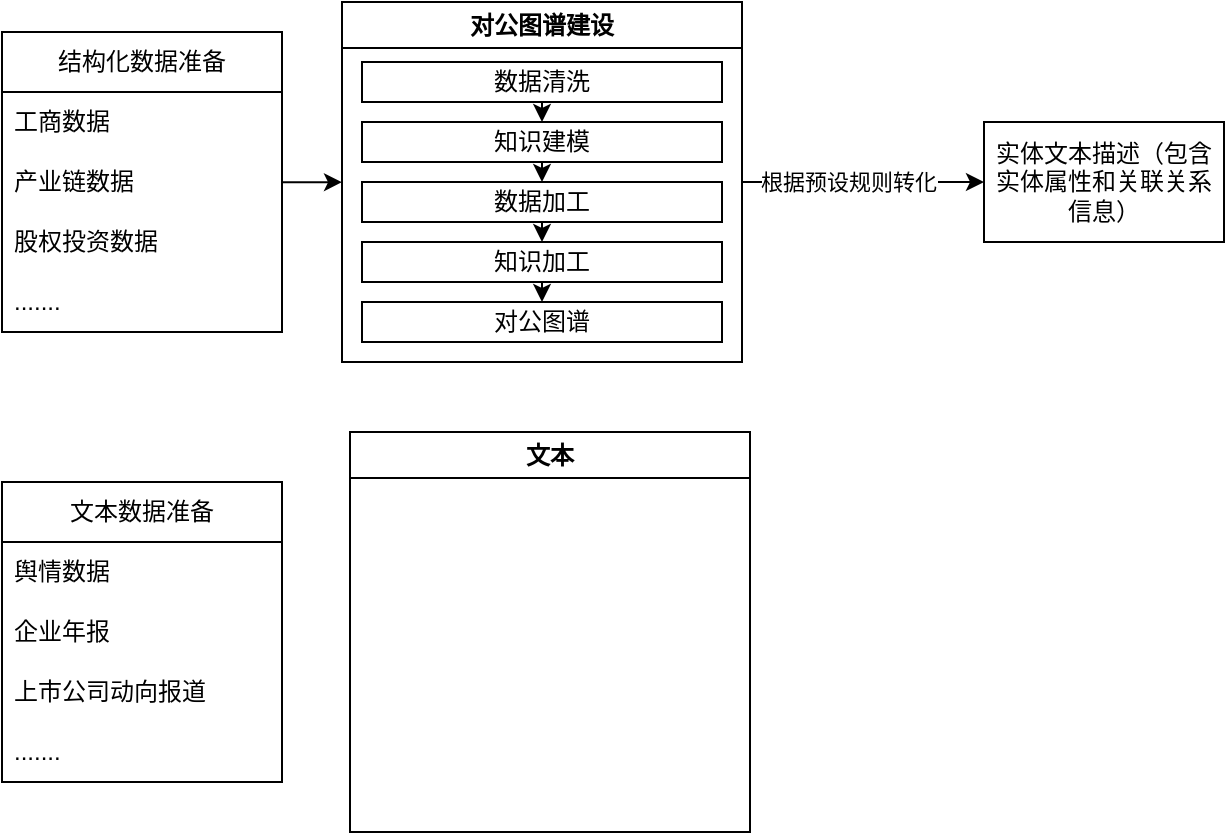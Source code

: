 <mxfile version="24.7.7">
  <diagram name="第 1 页" id="hnCYUmv4tX3ALU6EYCjJ">
    <mxGraphModel dx="995" dy="624" grid="1" gridSize="10" guides="1" tooltips="1" connect="1" arrows="1" fold="1" page="1" pageScale="1" pageWidth="827" pageHeight="1169" math="0" shadow="0">
      <root>
        <mxCell id="0" />
        <mxCell id="1" parent="0" />
        <mxCell id="rPZUZeOgQ-zUvtnAkyWY-7" style="edgeStyle=orthogonalEdgeStyle;rounded=0;orthogonalLoop=1;jettySize=auto;html=1;exitX=1;exitY=0.5;exitDx=0;exitDy=0;" edge="1" parent="1">
          <mxGeometry relative="1" as="geometry">
            <mxPoint x="210" y="209.997" as="targetPoint" />
            <mxPoint x="180.0" y="210.14" as="sourcePoint" />
          </mxGeometry>
        </mxCell>
        <mxCell id="rPZUZeOgQ-zUvtnAkyWY-27" style="edgeStyle=orthogonalEdgeStyle;rounded=0;orthogonalLoop=1;jettySize=auto;html=1;exitX=1;exitY=0.5;exitDx=0;exitDy=0;entryX=0;entryY=0.5;entryDx=0;entryDy=0;" edge="1" parent="1" source="rPZUZeOgQ-zUvtnAkyWY-5" target="rPZUZeOgQ-zUvtnAkyWY-25">
          <mxGeometry relative="1" as="geometry" />
        </mxCell>
        <mxCell id="rPZUZeOgQ-zUvtnAkyWY-28" value="根据预设规则转化" style="edgeLabel;html=1;align=center;verticalAlign=middle;resizable=0;points=[];" vertex="1" connectable="0" parent="rPZUZeOgQ-zUvtnAkyWY-27">
          <mxGeometry x="-0.132" relative="1" as="geometry">
            <mxPoint as="offset" />
          </mxGeometry>
        </mxCell>
        <mxCell id="rPZUZeOgQ-zUvtnAkyWY-5" value="对公图谱建设" style="swimlane;whiteSpace=wrap;html=1;" vertex="1" parent="1">
          <mxGeometry x="210" y="120" width="200" height="180" as="geometry" />
        </mxCell>
        <mxCell id="rPZUZeOgQ-zUvtnAkyWY-21" style="edgeStyle=orthogonalEdgeStyle;rounded=0;orthogonalLoop=1;jettySize=auto;html=1;exitX=0.5;exitY=1;exitDx=0;exitDy=0;entryX=0.5;entryY=0;entryDx=0;entryDy=0;" edge="1" parent="rPZUZeOgQ-zUvtnAkyWY-5" source="rPZUZeOgQ-zUvtnAkyWY-6" target="rPZUZeOgQ-zUvtnAkyWY-8">
          <mxGeometry relative="1" as="geometry" />
        </mxCell>
        <mxCell id="rPZUZeOgQ-zUvtnAkyWY-6" value="数据清洗" style="rounded=0;whiteSpace=wrap;html=1;" vertex="1" parent="rPZUZeOgQ-zUvtnAkyWY-5">
          <mxGeometry x="10" y="30" width="180" height="20" as="geometry" />
        </mxCell>
        <mxCell id="rPZUZeOgQ-zUvtnAkyWY-22" style="edgeStyle=orthogonalEdgeStyle;rounded=0;orthogonalLoop=1;jettySize=auto;html=1;exitX=0.5;exitY=1;exitDx=0;exitDy=0;entryX=0.5;entryY=0;entryDx=0;entryDy=0;" edge="1" parent="rPZUZeOgQ-zUvtnAkyWY-5" source="rPZUZeOgQ-zUvtnAkyWY-8" target="rPZUZeOgQ-zUvtnAkyWY-11">
          <mxGeometry relative="1" as="geometry" />
        </mxCell>
        <mxCell id="rPZUZeOgQ-zUvtnAkyWY-8" value="知识建模" style="rounded=0;whiteSpace=wrap;html=1;" vertex="1" parent="rPZUZeOgQ-zUvtnAkyWY-5">
          <mxGeometry x="10" y="60" width="180" height="20" as="geometry" />
        </mxCell>
        <mxCell id="rPZUZeOgQ-zUvtnAkyWY-23" style="edgeStyle=orthogonalEdgeStyle;rounded=0;orthogonalLoop=1;jettySize=auto;html=1;exitX=0.5;exitY=1;exitDx=0;exitDy=0;entryX=0.5;entryY=0;entryDx=0;entryDy=0;" edge="1" parent="rPZUZeOgQ-zUvtnAkyWY-5" source="rPZUZeOgQ-zUvtnAkyWY-11" target="rPZUZeOgQ-zUvtnAkyWY-12">
          <mxGeometry relative="1" as="geometry" />
        </mxCell>
        <mxCell id="rPZUZeOgQ-zUvtnAkyWY-11" value="数据加工" style="rounded=0;whiteSpace=wrap;html=1;" vertex="1" parent="rPZUZeOgQ-zUvtnAkyWY-5">
          <mxGeometry x="10" y="90" width="180" height="20" as="geometry" />
        </mxCell>
        <mxCell id="rPZUZeOgQ-zUvtnAkyWY-24" style="edgeStyle=orthogonalEdgeStyle;rounded=0;orthogonalLoop=1;jettySize=auto;html=1;exitX=0.5;exitY=1;exitDx=0;exitDy=0;entryX=0.5;entryY=0;entryDx=0;entryDy=0;" edge="1" parent="rPZUZeOgQ-zUvtnAkyWY-5" source="rPZUZeOgQ-zUvtnAkyWY-12" target="rPZUZeOgQ-zUvtnAkyWY-13">
          <mxGeometry relative="1" as="geometry" />
        </mxCell>
        <mxCell id="rPZUZeOgQ-zUvtnAkyWY-12" value="知识加工" style="rounded=0;whiteSpace=wrap;html=1;" vertex="1" parent="rPZUZeOgQ-zUvtnAkyWY-5">
          <mxGeometry x="10" y="120" width="180" height="20" as="geometry" />
        </mxCell>
        <mxCell id="rPZUZeOgQ-zUvtnAkyWY-13" value="对公图谱" style="rounded=0;whiteSpace=wrap;html=1;" vertex="1" parent="rPZUZeOgQ-zUvtnAkyWY-5">
          <mxGeometry x="10" y="150" width="180" height="20" as="geometry" />
        </mxCell>
        <mxCell id="rPZUZeOgQ-zUvtnAkyWY-16" value="结构化数据准备" style="swimlane;fontStyle=0;childLayout=stackLayout;horizontal=1;startSize=30;horizontalStack=0;resizeParent=1;resizeParentMax=0;resizeLast=0;collapsible=1;marginBottom=0;whiteSpace=wrap;html=1;rounded=0;glass=0;" vertex="1" parent="1">
          <mxGeometry x="40" y="135" width="140" height="150" as="geometry" />
        </mxCell>
        <mxCell id="rPZUZeOgQ-zUvtnAkyWY-17" value="工商数据" style="text;strokeColor=none;fillColor=none;align=left;verticalAlign=middle;spacingLeft=4;spacingRight=4;overflow=hidden;points=[[0,0.5],[1,0.5]];portConstraint=eastwest;rotatable=0;whiteSpace=wrap;html=1;" vertex="1" parent="rPZUZeOgQ-zUvtnAkyWY-16">
          <mxGeometry y="30" width="140" height="30" as="geometry" />
        </mxCell>
        <mxCell id="rPZUZeOgQ-zUvtnAkyWY-18" value="产业链数据" style="text;strokeColor=none;fillColor=none;align=left;verticalAlign=middle;spacingLeft=4;spacingRight=4;overflow=hidden;points=[[0,0.5],[1,0.5]];portConstraint=eastwest;rotatable=0;whiteSpace=wrap;html=1;" vertex="1" parent="rPZUZeOgQ-zUvtnAkyWY-16">
          <mxGeometry y="60" width="140" height="30" as="geometry" />
        </mxCell>
        <mxCell id="rPZUZeOgQ-zUvtnAkyWY-19" value="股权投资数据" style="text;strokeColor=none;fillColor=none;align=left;verticalAlign=middle;spacingLeft=4;spacingRight=4;overflow=hidden;points=[[0,0.5],[1,0.5]];portConstraint=eastwest;rotatable=0;whiteSpace=wrap;html=1;" vertex="1" parent="rPZUZeOgQ-zUvtnAkyWY-16">
          <mxGeometry y="90" width="140" height="30" as="geometry" />
        </mxCell>
        <mxCell id="rPZUZeOgQ-zUvtnAkyWY-20" value="......." style="text;strokeColor=none;fillColor=none;align=left;verticalAlign=middle;spacingLeft=4;spacingRight=4;overflow=hidden;points=[[0,0.5],[1,0.5]];portConstraint=eastwest;rotatable=0;whiteSpace=wrap;html=1;" vertex="1" parent="rPZUZeOgQ-zUvtnAkyWY-16">
          <mxGeometry y="120" width="140" height="30" as="geometry" />
        </mxCell>
        <mxCell id="rPZUZeOgQ-zUvtnAkyWY-25" value="实体文本描述（包含实体属性和关联关系信息）" style="rounded=0;whiteSpace=wrap;html=1;" vertex="1" parent="1">
          <mxGeometry x="531" y="180" width="120" height="60" as="geometry" />
        </mxCell>
        <mxCell id="rPZUZeOgQ-zUvtnAkyWY-29" value="文本数据准备" style="swimlane;fontStyle=0;childLayout=stackLayout;horizontal=1;startSize=30;horizontalStack=0;resizeParent=1;resizeParentMax=0;resizeLast=0;collapsible=1;marginBottom=0;whiteSpace=wrap;html=1;" vertex="1" parent="1">
          <mxGeometry x="40" y="360" width="140" height="150" as="geometry" />
        </mxCell>
        <mxCell id="rPZUZeOgQ-zUvtnAkyWY-30" value="舆情数据" style="text;strokeColor=none;fillColor=none;align=left;verticalAlign=middle;spacingLeft=4;spacingRight=4;overflow=hidden;points=[[0,0.5],[1,0.5]];portConstraint=eastwest;rotatable=0;whiteSpace=wrap;html=1;" vertex="1" parent="rPZUZeOgQ-zUvtnAkyWY-29">
          <mxGeometry y="30" width="140" height="30" as="geometry" />
        </mxCell>
        <mxCell id="rPZUZeOgQ-zUvtnAkyWY-31" value="企业年报" style="text;strokeColor=none;fillColor=none;align=left;verticalAlign=middle;spacingLeft=4;spacingRight=4;overflow=hidden;points=[[0,0.5],[1,0.5]];portConstraint=eastwest;rotatable=0;whiteSpace=wrap;html=1;" vertex="1" parent="rPZUZeOgQ-zUvtnAkyWY-29">
          <mxGeometry y="60" width="140" height="30" as="geometry" />
        </mxCell>
        <mxCell id="rPZUZeOgQ-zUvtnAkyWY-32" value="上市公司动向报道" style="text;strokeColor=none;fillColor=none;align=left;verticalAlign=middle;spacingLeft=4;spacingRight=4;overflow=hidden;points=[[0,0.5],[1,0.5]];portConstraint=eastwest;rotatable=0;whiteSpace=wrap;html=1;" vertex="1" parent="rPZUZeOgQ-zUvtnAkyWY-29">
          <mxGeometry y="90" width="140" height="30" as="geometry" />
        </mxCell>
        <mxCell id="rPZUZeOgQ-zUvtnAkyWY-33" value="......." style="text;strokeColor=none;fillColor=none;align=left;verticalAlign=middle;spacingLeft=4;spacingRight=4;overflow=hidden;points=[[0,0.5],[1,0.5]];portConstraint=eastwest;rotatable=0;whiteSpace=wrap;html=1;" vertex="1" parent="rPZUZeOgQ-zUvtnAkyWY-29">
          <mxGeometry y="120" width="140" height="30" as="geometry" />
        </mxCell>
        <mxCell id="rPZUZeOgQ-zUvtnAkyWY-34" value="文本" style="swimlane;whiteSpace=wrap;html=1;" vertex="1" parent="1">
          <mxGeometry x="214" y="335" width="200" height="200" as="geometry" />
        </mxCell>
      </root>
    </mxGraphModel>
  </diagram>
</mxfile>
